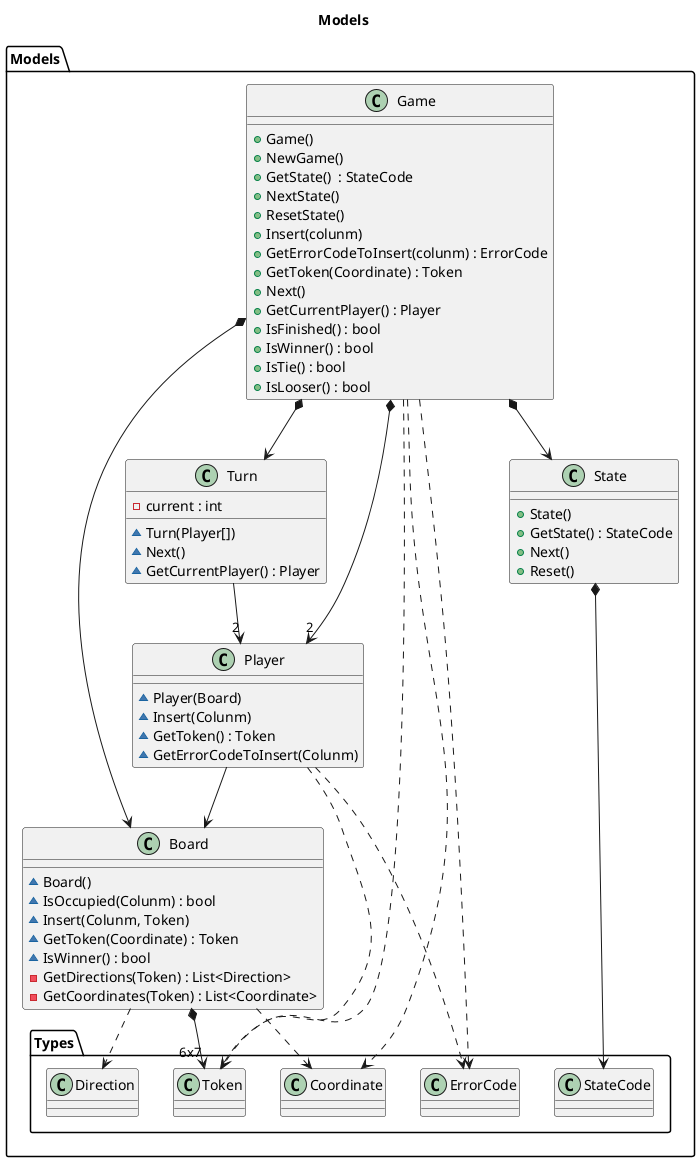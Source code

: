 @startuml Models
title Models
namespace Models{
    class Game{
        +Game()
        +NewGame()
        +GetState()  : StateCode
        +NextState() 
        +ResetState() 
        +Insert(colunm)
        +GetErrorCodeToInsert(colunm) : ErrorCode
        +GetToken(Coordinate) : Token
        +Next()
        +GetCurrentPlayer() : Player
        +IsFinished() : bool
        +IsWinner() : bool
        +IsTie() : bool
        +IsLooser() : bool
    }
    Game *--> Board
    Game *--> Turn
    Game *--> "2" Player
    Game *--> State
    Game ..> Types.ErrorCode
    Game ..> Types.Token
    Game ..> Types.Coordinate

    class Turn{
        -current : int
        ~Turn(Player[])
        ~Next()
        ~GetCurrentPlayer() : Player
    }
    Turn --> "2" Player

    class Player{
        ~Player(Board)
        ~Insert(Colunm)
        ~GetToken() : Token
        ~GetErrorCodeToInsert(Colunm)
    }
    Player --> Board
    Player ..> Types.ErrorCode
    Player ..> Types.Token

    class Board{
        ~Board()
        ~IsOccupied(Colunm) : bool
        ~Insert(Colunm, Token)
        ~GetToken(Coordinate) : Token
        ~IsWinner() : bool
        -GetDirections(Token) : List<Direction>
        -GetCoordinates(Token) : List<Coordinate>
    }
    Board *--> "6x7" Types.Token
    Board ..> Types.Coordinate
    Board ..> Types.Direction

    class State{
        +State()
        +GetState() : StateCode
        +Next() 
        +Reset()
    }
    State *--> Types.StateCode
}
@enduml